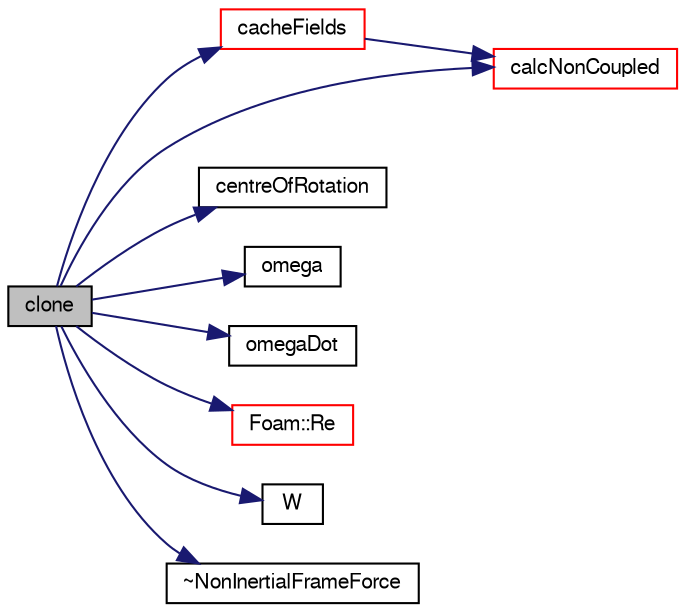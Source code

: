 digraph "clone"
{
  bgcolor="transparent";
  edge [fontname="FreeSans",fontsize="10",labelfontname="FreeSans",labelfontsize="10"];
  node [fontname="FreeSans",fontsize="10",shape=record];
  rankdir="LR";
  Node9 [label="clone",height=0.2,width=0.4,color="black", fillcolor="grey75", style="filled", fontcolor="black"];
  Node9 -> Node10 [color="midnightblue",fontsize="10",style="solid",fontname="FreeSans"];
  Node10 [label="cacheFields",height=0.2,width=0.4,color="red",URL="$a24146.html#a6005414ac27ae3e0b5a783ba216c1906",tooltip="Cache fields. "];
  Node10 -> Node12 [color="midnightblue",fontsize="10",style="solid",fontname="FreeSans"];
  Node12 [label="calcNonCoupled",height=0.2,width=0.4,color="red",URL="$a24146.html#a0e3253e601c7db3a3db9d3c921218fd9",tooltip="Calculate the non-coupled force. "];
  Node9 -> Node12 [color="midnightblue",fontsize="10",style="solid",fontname="FreeSans"];
  Node9 -> Node15 [color="midnightblue",fontsize="10",style="solid",fontname="FreeSans"];
  Node15 [label="centreOfRotation",height=0.2,width=0.4,color="black",URL="$a24146.html#a2dad4d5883a136dbb97423129ef2104c",tooltip="Return the centre of rotation of the reference frame. "];
  Node9 -> Node16 [color="midnightblue",fontsize="10",style="solid",fontname="FreeSans"];
  Node16 [label="omega",height=0.2,width=0.4,color="black",URL="$a24146.html#a552c7beff7c2e563eef2db459df94b1d",tooltip="Return the angular velocity of the reference frame. "];
  Node9 -> Node17 [color="midnightblue",fontsize="10",style="solid",fontname="FreeSans"];
  Node17 [label="omegaDot",height=0.2,width=0.4,color="black",URL="$a24146.html#ac21b8c3be546f78e2920765e34b586bd",tooltip="Return the angular acceleration of the reference frame. "];
  Node9 -> Node18 [color="midnightblue",fontsize="10",style="solid",fontname="FreeSans"];
  Node18 [label="Foam::Re",height=0.2,width=0.4,color="red",URL="$a21124.html#affa366970bcbe0f7ccf7c85557a3e12b"];
  Node9 -> Node21 [color="midnightblue",fontsize="10",style="solid",fontname="FreeSans"];
  Node21 [label="W",height=0.2,width=0.4,color="black",URL="$a24146.html#a11f39998576c9efe985cce518f58e779",tooltip="Return the linear acceleration of the reference frame. "];
  Node9 -> Node22 [color="midnightblue",fontsize="10",style="solid",fontname="FreeSans"];
  Node22 [label="~NonInertialFrameForce",height=0.2,width=0.4,color="black",URL="$a24146.html#a2b1c07811156f21516da16915b088815",tooltip="Destructor. "];
}

